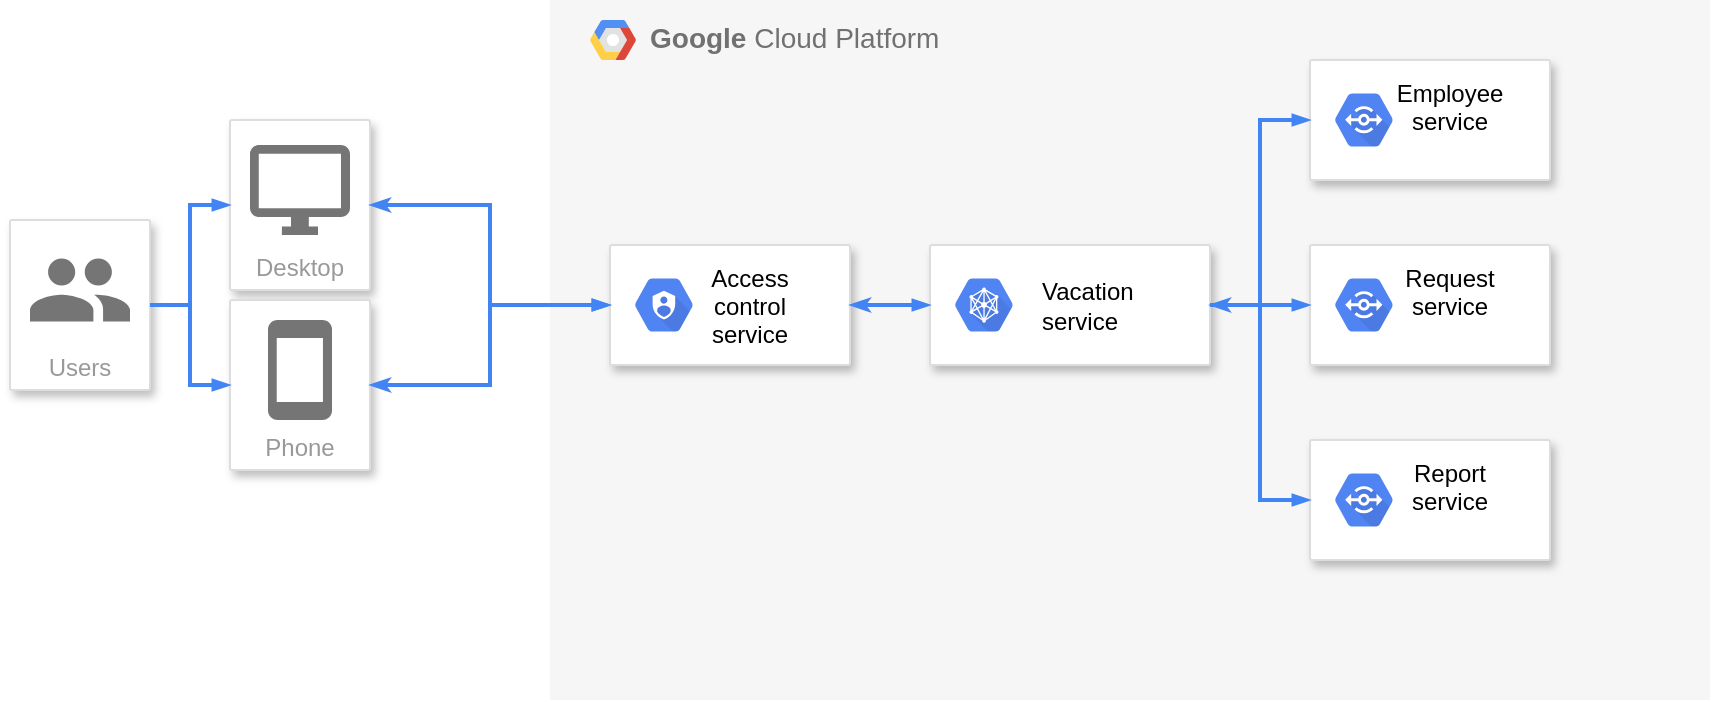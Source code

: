 <mxfile version="13.1.3" type="device"><diagram id="f106602c-feb2-e66a-4537-3a34d633f6aa" name="Page-1"><mxGraphModel dx="1038" dy="545" grid="1" gridSize="10" guides="1" tooltips="1" connect="1" arrows="1" fold="1" page="1" pageScale="1" pageWidth="1169" pageHeight="827" background="#ffffff" math="0" shadow="0"><root><mxCell id="0"/><mxCell id="1" parent="0"/><mxCell id="guBelDvgVrW2T_cDTcxj-720" value="Users" style="strokeColor=#dddddd;shadow=1;strokeWidth=1;rounded=1;absoluteArcSize=1;arcSize=2;labelPosition=center;verticalLabelPosition=middle;align=center;verticalAlign=bottom;spacingLeft=0;fontColor=#999999;fontSize=12;whiteSpace=wrap;spacingBottom=2;" vertex="1" parent="1"><mxGeometry x="30" y="190" width="70" height="85" as="geometry"/></mxCell><mxCell id="guBelDvgVrW2T_cDTcxj-721" value="" style="dashed=0;connectable=0;html=1;fillColor=#757575;strokeColor=none;shape=mxgraph.gcp2.users;part=1;" vertex="1" parent="guBelDvgVrW2T_cDTcxj-720"><mxGeometry x="0.5" width="50" height="31.5" relative="1" as="geometry"><mxPoint x="-25" y="19.25" as="offset"/></mxGeometry></mxCell><mxCell id="guBelDvgVrW2T_cDTcxj-722" value="Desktop" style="strokeColor=#dddddd;shadow=1;strokeWidth=1;rounded=1;absoluteArcSize=1;arcSize=2;labelPosition=center;verticalLabelPosition=middle;align=center;verticalAlign=bottom;spacingLeft=0;fontColor=#999999;fontSize=12;whiteSpace=wrap;spacingBottom=2;" vertex="1" parent="1"><mxGeometry x="140" y="140" width="70" height="85" as="geometry"/></mxCell><mxCell id="guBelDvgVrW2T_cDTcxj-723" value="" style="dashed=0;connectable=0;html=1;fillColor=#757575;strokeColor=none;shape=mxgraph.gcp2.desktop;part=1;" vertex="1" parent="guBelDvgVrW2T_cDTcxj-722"><mxGeometry x="0.5" width="50" height="45" relative="1" as="geometry"><mxPoint x="-25" y="12.5" as="offset"/></mxGeometry></mxCell><mxCell id="guBelDvgVrW2T_cDTcxj-724" value="Phone" style="strokeColor=#dddddd;shadow=1;strokeWidth=1;rounded=1;absoluteArcSize=1;arcSize=2;labelPosition=center;verticalLabelPosition=middle;align=center;verticalAlign=bottom;spacingLeft=0;fontColor=#999999;fontSize=12;whiteSpace=wrap;spacingBottom=2;" vertex="1" parent="1"><mxGeometry x="140" y="230" width="70" height="85" as="geometry"/></mxCell><mxCell id="guBelDvgVrW2T_cDTcxj-725" value="" style="dashed=0;connectable=0;html=1;fillColor=#757575;strokeColor=none;shape=mxgraph.gcp2.phone;part=1;" vertex="1" parent="guBelDvgVrW2T_cDTcxj-724"><mxGeometry x="0.5" width="32" height="50" relative="1" as="geometry"><mxPoint x="-16" y="10" as="offset"/></mxGeometry></mxCell><mxCell id="guBelDvgVrW2T_cDTcxj-726" value="" style="edgeStyle=orthogonalEdgeStyle;fontSize=12;html=1;endArrow=blockThin;endFill=1;rounded=0;strokeWidth=2;endSize=4;startSize=4;dashed=0;strokeColor=#4284F3;" edge="1" parent="1" source="guBelDvgVrW2T_cDTcxj-720" target="guBelDvgVrW2T_cDTcxj-722"><mxGeometry width="100" relative="1" as="geometry"><mxPoint x="480" y="320" as="sourcePoint"/><mxPoint x="580" y="320" as="targetPoint"/></mxGeometry></mxCell><mxCell id="guBelDvgVrW2T_cDTcxj-727" value="" style="edgeStyle=orthogonalEdgeStyle;fontSize=12;html=1;endArrow=blockThin;endFill=1;rounded=0;strokeWidth=2;endSize=4;startSize=4;dashed=0;strokeColor=#4284F3;" edge="1" parent="1" source="guBelDvgVrW2T_cDTcxj-720" target="guBelDvgVrW2T_cDTcxj-724"><mxGeometry width="100" relative="1" as="geometry"><mxPoint x="480" y="320" as="sourcePoint"/><mxPoint x="580" y="320" as="targetPoint"/></mxGeometry></mxCell><mxCell id="guBelDvgVrW2T_cDTcxj-728" value="&lt;b&gt;Google &lt;/b&gt;Cloud Platform" style="fillColor=#F6F6F6;strokeColor=none;shadow=0;gradientColor=none;fontSize=14;align=left;spacing=10;fontColor=#717171;9E9E9E;verticalAlign=top;spacingTop=-4;fontStyle=0;spacingLeft=40;html=1;" vertex="1" parent="1"><mxGeometry x="300" y="80" width="580" height="350" as="geometry"/></mxCell><mxCell id="guBelDvgVrW2T_cDTcxj-729" value="" style="shape=mxgraph.gcp2.google_cloud_platform;fillColor=#F6F6F6;strokeColor=none;shadow=0;gradientColor=none;" vertex="1" parent="guBelDvgVrW2T_cDTcxj-728"><mxGeometry width="23" height="20" relative="1" as="geometry"><mxPoint x="20" y="10" as="offset"/></mxGeometry></mxCell><mxCell id="guBelDvgVrW2T_cDTcxj-732" value="Access&#xA;control&#xA;service" style="strokeColor=#dddddd;shadow=1;strokeWidth=1;rounded=1;absoluteArcSize=1;arcSize=2;spacingLeft=20;" vertex="1" parent="1"><mxGeometry x="330" y="202.5" width="120" height="60" as="geometry"/></mxCell><mxCell id="guBelDvgVrW2T_cDTcxj-733" value="&lt;div&gt;&lt;br&gt;&lt;/div&gt;&lt;div&gt;&lt;br&gt;&lt;/div&gt;" style="dashed=0;connectable=0;html=1;fillColor=#5184F3;strokeColor=none;shape=mxgraph.gcp2.hexIcon;prIcon=cloud_iam;part=1;labelPosition=right;verticalLabelPosition=middle;align=left;verticalAlign=middle;spacingLeft=5;fontColor=#999999;fontSize=12;" vertex="1" parent="guBelDvgVrW2T_cDTcxj-732"><mxGeometry y="0.5" width="44" height="39" relative="1" as="geometry"><mxPoint x="5" y="-19.5" as="offset"/></mxGeometry></mxCell><mxCell id="guBelDvgVrW2T_cDTcxj-734" value="" style="edgeStyle=orthogonalEdgeStyle;fontSize=12;html=1;endArrow=blockThin;endFill=1;rounded=0;strokeWidth=2;endSize=4;startSize=4;dashed=0;strokeColor=#4284F3;startArrow=classicThin;startFill=1;" edge="1" parent="1" source="guBelDvgVrW2T_cDTcxj-722" target="guBelDvgVrW2T_cDTcxj-732"><mxGeometry width="100" relative="1" as="geometry"><mxPoint x="480" y="280" as="sourcePoint"/><mxPoint x="580" y="280" as="targetPoint"/></mxGeometry></mxCell><mxCell id="guBelDvgVrW2T_cDTcxj-735" value="" style="edgeStyle=orthogonalEdgeStyle;fontSize=12;html=1;endArrow=blockThin;endFill=1;rounded=0;strokeWidth=2;endSize=4;startSize=4;dashed=0;strokeColor=#4284F3;entryX=0;entryY=0.5;entryDx=0;entryDy=0;startArrow=classicThin;startFill=1;" edge="1" parent="1" source="guBelDvgVrW2T_cDTcxj-724" target="guBelDvgVrW2T_cDTcxj-732"><mxGeometry width="100" relative="1" as="geometry"><mxPoint x="480" y="280" as="sourcePoint"/><mxPoint x="580" y="280" as="targetPoint"/></mxGeometry></mxCell><mxCell id="guBelDvgVrW2T_cDTcxj-737" value="Employee&#xA;service&#xA;" style="strokeColor=#dddddd;shadow=1;strokeWidth=1;rounded=1;absoluteArcSize=1;arcSize=2;fontColor=#000000;spacingLeft=20;" vertex="1" parent="1"><mxGeometry x="680" y="110" width="120" height="60" as="geometry"/></mxCell><mxCell id="guBelDvgVrW2T_cDTcxj-738" value="" style="dashed=0;connectable=0;html=1;fillColor=#5184F3;strokeColor=none;shape=mxgraph.gcp2.hexIcon;prIcon=developer_portal;part=1;labelPosition=right;verticalLabelPosition=middle;align=left;verticalAlign=middle;spacingLeft=5;fontColor=#999999;fontSize=12;" vertex="1" parent="guBelDvgVrW2T_cDTcxj-737"><mxGeometry y="0.5" width="44" height="39" relative="1" as="geometry"><mxPoint x="5" y="-19.5" as="offset"/></mxGeometry></mxCell><mxCell id="guBelDvgVrW2T_cDTcxj-739" value="Request&#xA;service&#xA;" style="strokeColor=#dddddd;shadow=1;strokeWidth=1;rounded=1;absoluteArcSize=1;arcSize=2;fontColor=#000000;spacingLeft=20;" vertex="1" parent="1"><mxGeometry x="680" y="202.5" width="120" height="60" as="geometry"/></mxCell><mxCell id="guBelDvgVrW2T_cDTcxj-740" value="" style="dashed=0;connectable=0;html=1;fillColor=#5184F3;strokeColor=none;shape=mxgraph.gcp2.hexIcon;prIcon=developer_portal;part=1;labelPosition=right;verticalLabelPosition=middle;align=left;verticalAlign=middle;spacingLeft=5;fontColor=#999999;fontSize=12;" vertex="1" parent="guBelDvgVrW2T_cDTcxj-739"><mxGeometry y="0.5" width="44" height="39" relative="1" as="geometry"><mxPoint x="5" y="-19.5" as="offset"/></mxGeometry></mxCell><mxCell id="guBelDvgVrW2T_cDTcxj-741" value="Report&#xA;service&#xA;" style="strokeColor=#dddddd;shadow=1;strokeWidth=1;rounded=1;absoluteArcSize=1;arcSize=2;spacingLeft=20;" vertex="1" parent="1"><mxGeometry x="680" y="300" width="120" height="60" as="geometry"/></mxCell><mxCell id="guBelDvgVrW2T_cDTcxj-742" value="" style="dashed=0;connectable=0;html=1;fillColor=#5184F3;strokeColor=none;shape=mxgraph.gcp2.hexIcon;prIcon=developer_portal;part=1;labelPosition=right;verticalLabelPosition=middle;align=left;verticalAlign=middle;spacingLeft=5;fontColor=#999999;fontSize=12;" vertex="1" parent="guBelDvgVrW2T_cDTcxj-741"><mxGeometry y="0.5" width="44" height="39" relative="1" as="geometry"><mxPoint x="5" y="-19.5" as="offset"/></mxGeometry></mxCell><mxCell id="guBelDvgVrW2T_cDTcxj-744" value="" style="strokeColor=#dddddd;shadow=1;strokeWidth=1;rounded=1;absoluteArcSize=1;arcSize=2;" vertex="1" parent="1"><mxGeometry x="490" y="202.5" width="140" height="60" as="geometry"/></mxCell><mxCell id="guBelDvgVrW2T_cDTcxj-745" value="&lt;div&gt;&lt;span style=&quot;&quot;&gt;Vacation&lt;/span&gt;&lt;/div&gt;&lt;div&gt;&lt;span style=&quot;&quot;&gt;service&lt;br&gt;&lt;/span&gt;&lt;/div&gt;" style="dashed=0;connectable=0;html=1;fillColor=#5184F3;strokeColor=none;shape=mxgraph.gcp2.hexIcon;prIcon=advanced_solutions_lab;part=1;labelPosition=right;verticalLabelPosition=middle;align=left;verticalAlign=middle;spacingLeft=5;fontColor=#000000;fontSize=12;labelBackgroundColor=#FFFFFF;labelBorderColor=none;" vertex="1" parent="guBelDvgVrW2T_cDTcxj-744"><mxGeometry y="0.5" width="44" height="39" relative="1" as="geometry"><mxPoint x="5" y="-19.5" as="offset"/></mxGeometry></mxCell><mxCell id="guBelDvgVrW2T_cDTcxj-746" value="" style="edgeStyle=orthogonalEdgeStyle;fontSize=12;html=1;endArrow=blockThin;endFill=1;rounded=0;strokeWidth=2;endSize=4;startSize=4;dashed=0;strokeColor=#4284F3;exitX=1;exitY=0.5;exitDx=0;exitDy=0;startArrow=classicThin;startFill=1;" edge="1" parent="1" source="guBelDvgVrW2T_cDTcxj-732" target="guBelDvgVrW2T_cDTcxj-744"><mxGeometry width="100" relative="1" as="geometry"><mxPoint x="480" y="280" as="sourcePoint"/><mxPoint x="580" y="280" as="targetPoint"/></mxGeometry></mxCell><mxCell id="guBelDvgVrW2T_cDTcxj-747" value="" style="edgeStyle=orthogonalEdgeStyle;fontSize=12;html=1;endArrow=blockThin;endFill=1;rounded=0;strokeWidth=2;endSize=4;startSize=4;dashed=0;strokeColor=#4284F3;exitX=1;exitY=0.5;exitDx=0;exitDy=0;entryX=0;entryY=0.5;entryDx=0;entryDy=0;" edge="1" parent="1" source="guBelDvgVrW2T_cDTcxj-744" target="guBelDvgVrW2T_cDTcxj-741"><mxGeometry width="100" relative="1" as="geometry"><mxPoint x="480" y="280" as="sourcePoint"/><mxPoint x="580" y="280" as="targetPoint"/></mxGeometry></mxCell><mxCell id="guBelDvgVrW2T_cDTcxj-748" value="" style="edgeStyle=orthogonalEdgeStyle;fontSize=12;html=1;endArrow=blockThin;endFill=1;rounded=0;strokeWidth=2;endSize=4;startSize=4;dashed=0;strokeColor=#4284F3;exitX=1;exitY=0.5;exitDx=0;exitDy=0;startArrow=classicThin;startFill=1;" edge="1" parent="1" source="guBelDvgVrW2T_cDTcxj-744" target="guBelDvgVrW2T_cDTcxj-739"><mxGeometry width="100" relative="1" as="geometry"><mxPoint x="630" y="230" as="sourcePoint"/><mxPoint x="580" y="280" as="targetPoint"/></mxGeometry></mxCell><mxCell id="guBelDvgVrW2T_cDTcxj-749" value="" style="edgeStyle=orthogonalEdgeStyle;fontSize=12;html=1;endArrow=blockThin;endFill=1;rounded=0;strokeWidth=2;endSize=4;startSize=4;dashed=0;strokeColor=#4284F3;exitX=1;exitY=0.5;exitDx=0;exitDy=0;entryX=0;entryY=0.5;entryDx=0;entryDy=0;" edge="1" parent="1" source="guBelDvgVrW2T_cDTcxj-744" target="guBelDvgVrW2T_cDTcxj-737"><mxGeometry width="100" relative="1" as="geometry"><mxPoint x="480" y="280" as="sourcePoint"/><mxPoint x="580" y="280" as="targetPoint"/><Array as="points"/></mxGeometry></mxCell></root></mxGraphModel></diagram></mxfile>